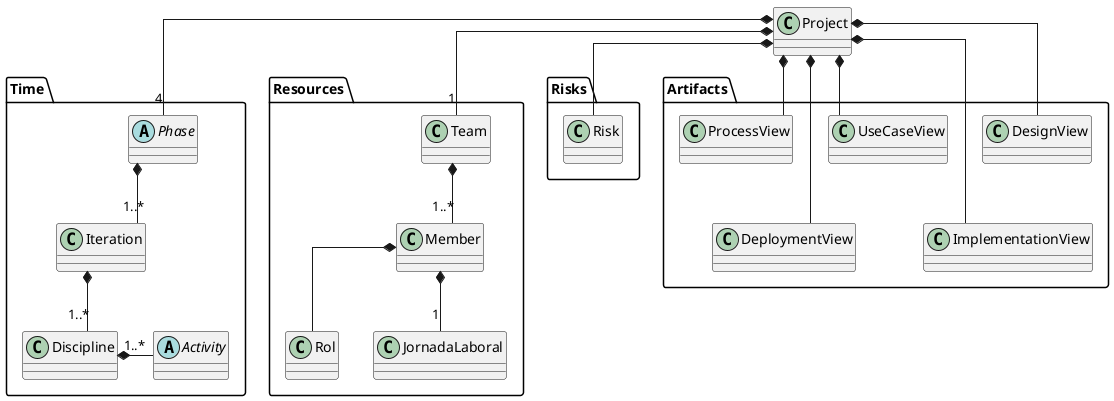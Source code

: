 @startuml

top to bottom direction
skinparam Linetype ortho

'Objects
Class Project
Abstract Class Time.Phase
Class Time.Iteration
Class Time.Discipline
Class Resources.Rol
Class Resources.Team
Class Risks.Risk
Abstract Class Time.Activity
Class Resources.Member

Project *-- Risks.Risk
Project *-- "1" Resources.Team
Project *-- "4" Time.Phase

Time.Phase *-- "1..*" Time.Iteration
Time.Iteration *-- "1..*" Time.Discipline
Time.Discipline *- "1..*" Time.Activity

Resources.Team *-- "1..*" Resources.Member
Resources.Member *-- "1" Resources.JornadaLaboral
Resources.Member *-- Resources.Rol

Project *-- Artifacts.UseCaseView
Project *-- Artifacts.DesignView
Project *-- Artifacts.ImplementationView
Project *-- Artifacts.DeploymentView
Project *-- Artifacts.ProcessView

Artifacts.DesignView -[hidden]down-> Artifacts.ImplementationView
Artifacts.ProcessView -[hidden]down-> Artifacts.DeploymentView
@enduml